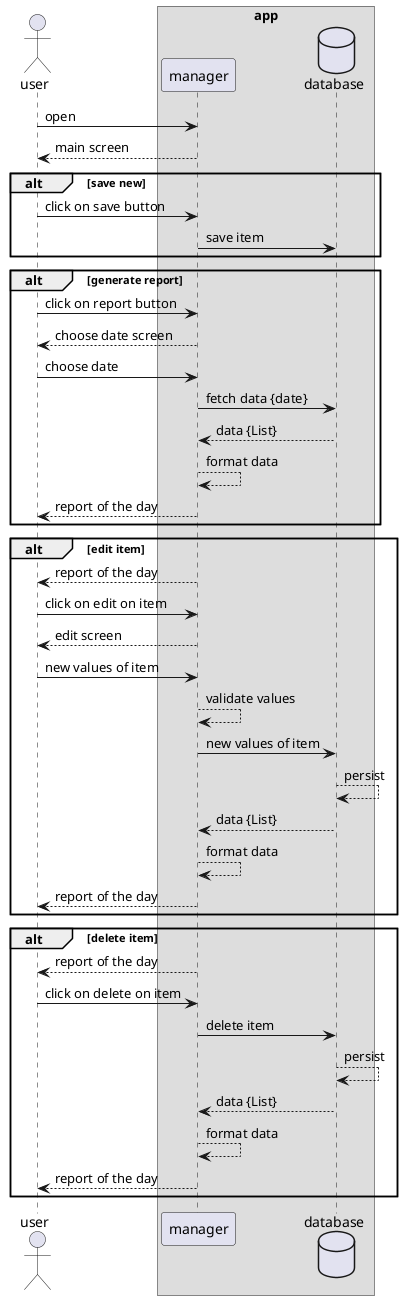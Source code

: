 @startuml
actor user

box "app"
participant manager
database database
endbox

user -> manager : open
manager --> user : main screen

alt save new
user -> manager : click on save button
manager -> database : save item
end

alt generate report
user -> manager : click on report button
manager --> user : choose date screen
user -> manager : choose date
manager -> database : fetch data {date}
database --> manager : data {List}
manager --> manager : format data
manager --> user : report of the day
end

alt edit item
manager --> user : report of the day
user -> manager : click on edit on item
manager --> user : edit screen
user -> manager : new values of item
manager --> manager : validate values
manager -> database : new values of item
database --> database : persist
database --> manager : data {List}
manager --> manager : format data
manager --> user : report of the day
end

alt delete item
manager --> user : report of the day
user -> manager : click on delete on item
manager -> database : delete item
database --> database : persist
database --> manager : data {List}
manager --> manager : format data
manager --> user : report of the day
end

@enduml